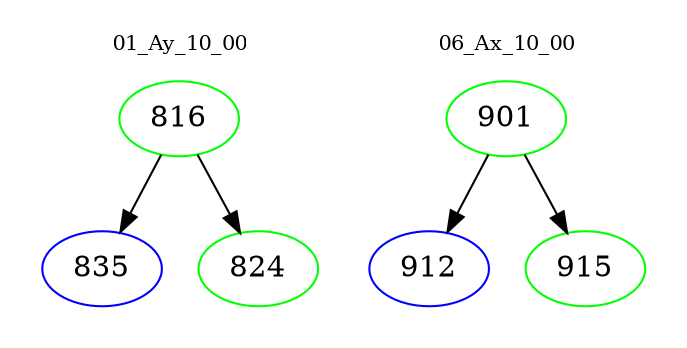 digraph{
subgraph cluster_0 {
color = white
label = "01_Ay_10_00";
fontsize=10;
T0_816 [label="816", color="green"]
T0_816 -> T0_835 [color="black"]
T0_835 [label="835", color="blue"]
T0_816 -> T0_824 [color="black"]
T0_824 [label="824", color="green"]
}
subgraph cluster_1 {
color = white
label = "06_Ax_10_00";
fontsize=10;
T1_901 [label="901", color="green"]
T1_901 -> T1_912 [color="black"]
T1_912 [label="912", color="blue"]
T1_901 -> T1_915 [color="black"]
T1_915 [label="915", color="green"]
}
}
